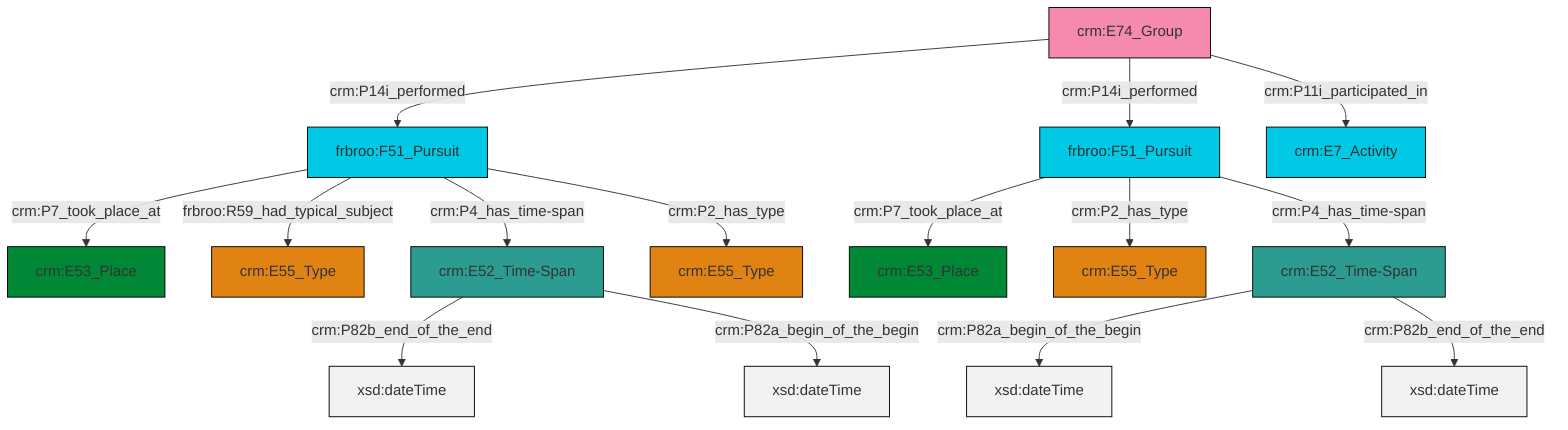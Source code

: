 graph TD
classDef Literal fill:#f2f2f2,stroke:#000000;
classDef CRM_Entity fill:#FFFFFF,stroke:#000000;
classDef Temporal_Entity fill:#00C9E6, stroke:#000000;
classDef Type fill:#E18312, stroke:#000000;
classDef Time-Span fill:#2C9C91, stroke:#000000;
classDef Appellation fill:#FFEB7F, stroke:#000000;
classDef Place fill:#008836, stroke:#000000;
classDef Persistent_Item fill:#B266B2, stroke:#000000;
classDef Conceptual_Object fill:#FFD700, stroke:#000000;
classDef Physical_Thing fill:#D2B48C, stroke:#000000;
classDef Actor fill:#f58aad, stroke:#000000;
classDef PC_Classes fill:#4ce600, stroke:#000000;
classDef Multi fill:#cccccc,stroke:#000000;

2["crm:E74_Group"]:::Actor -->|crm:P14i_performed| 3["frbroo:F51_Pursuit"]:::Temporal_Entity
3["frbroo:F51_Pursuit"]:::Temporal_Entity -->|crm:P7_took_place_at| 7["crm:E53_Place"]:::Place
10["crm:E52_Time-Span"]:::Time-Span -->|crm:P82a_begin_of_the_begin| 11[xsd:dateTime]:::Literal
3["frbroo:F51_Pursuit"]:::Temporal_Entity -->|frbroo:R59_had_typical_subject| 8["crm:E55_Type"]:::Type
10["crm:E52_Time-Span"]:::Time-Span -->|crm:P82b_end_of_the_end| 12[xsd:dateTime]:::Literal
16["frbroo:F51_Pursuit"]:::Temporal_Entity -->|crm:P7_took_place_at| 17["crm:E53_Place"]:::Place
4["crm:E52_Time-Span"]:::Time-Span -->|crm:P82b_end_of_the_end| 18[xsd:dateTime]:::Literal
16["frbroo:F51_Pursuit"]:::Temporal_Entity -->|crm:P2_has_type| 0["crm:E55_Type"]:::Type
16["frbroo:F51_Pursuit"]:::Temporal_Entity -->|crm:P4_has_time-span| 10["crm:E52_Time-Span"]:::Time-Span
2["crm:E74_Group"]:::Actor -->|crm:P14i_performed| 16["frbroo:F51_Pursuit"]:::Temporal_Entity
2["crm:E74_Group"]:::Actor -->|crm:P11i_participated_in| 22["crm:E7_Activity"]:::Temporal_Entity
3["frbroo:F51_Pursuit"]:::Temporal_Entity -->|crm:P4_has_time-span| 4["crm:E52_Time-Span"]:::Time-Span
4["crm:E52_Time-Span"]:::Time-Span -->|crm:P82a_begin_of_the_begin| 25[xsd:dateTime]:::Literal
3["frbroo:F51_Pursuit"]:::Temporal_Entity -->|crm:P2_has_type| 13["crm:E55_Type"]:::Type